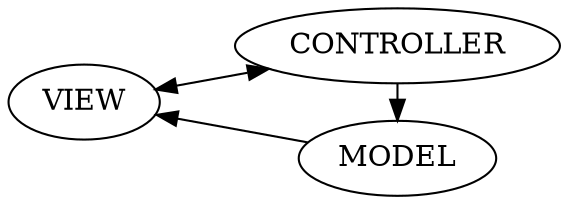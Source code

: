 digraph MVC_pattern {

    rankdir="RL";
    
    m [label="MODEL"];
    v [label="VIEW"];
    c [label="CONTROLLER"];
    
    v -> c [dir="both"];
    c -> m;
    m -> v;
    {rank=same m c}
}
